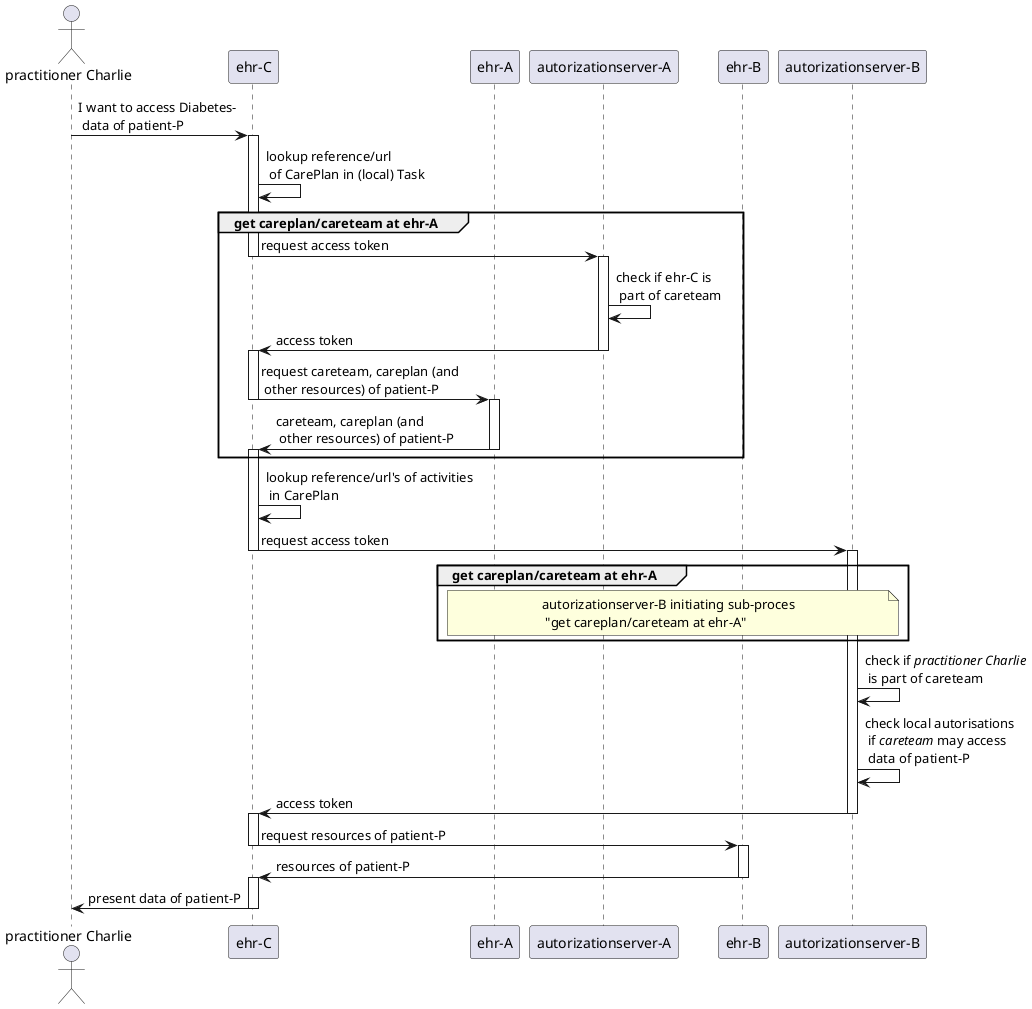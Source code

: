 @startuml example1-retrievingdata
participant "autorizationserver-A" as asa order 40
participant "autorizationserver-B" as asb order 60
participant "ehr-A" as ehra order 30
participant "ehr-B" as ehrb order 50
participant "ehr-C" as ehrc order 20
actor "practitioner Charlie" as prc order 10

prc -> ehrc : I want to access Diabetes-\n data of patient-P
activate ehrc
ehrc -> ehrc : lookup reference/url\n of CarePlan in (local) Task


group get careplan/careteam at ehr-A
    ehrc -> asa : request access token
    deactivate ehrc
    activate asa
    asa -> asa : check if ehr-C is\n part of careteam
    
    asa -> ehrc : access token
    deactivate asa
    activate ehrc
    ehrc -> ehra : request careteam, careplan (and\n other resources) of patient-P
    deactivate ehrc
    activate ehra
    ehra -> ehrc : careteam, careplan (and\n other resources) of patient-P
    deactivate ehra
    activate ehrc
end

ehrc -> ehrc : lookup reference/url's of activities\n in CarePlan
ehrc -> asb : request access token
deactivate ehrc
activate asb
group  get careplan/careteam at ehr-A
    note over asb, ehra : autorizationserver-B initiating sub-proces\n "get careplan/careteam at ehr-A"
end
asb -> asb : check if //practitioner Charlie//\n is part of careteam
asb -> asb : check local autorisations\n if //careteam// may access\n data of patient-P
asb -> ehrc : access token
deactivate asb
activate ehrc
ehrc -> ehrb : request resources of patient-P
deactivate ehrc
activate ehrb
ehrb -> ehrc : resources of patient-P
deactivate ehrb
activate ehrc
ehrc -> prc : present data of patient-P
deactivate ehrc
@enduml